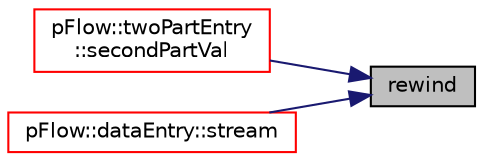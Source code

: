 digraph "rewind"
{
 // LATEX_PDF_SIZE
  edge [fontname="Helvetica",fontsize="10",labelfontname="Helvetica",labelfontsize="10"];
  node [fontname="Helvetica",fontsize="10",shape=record];
  rankdir="RL";
  Node1 [label="rewind",height=0.2,width=0.4,color="black", fillcolor="grey75", style="filled", fontcolor="black",tooltip="Rewind the stream so that it may be read again."];
  Node1 -> Node2 [dir="back",color="midnightblue",fontsize="10",style="solid",fontname="Helvetica"];
  Node2 [label="pFlow::twoPartEntry\l::secondPartVal",height=0.2,width=0.4,color="red", fillcolor="white", style="filled",URL="$classpFlow_1_1twoPartEntry.html#a2062a764da3c3b7d8e1c52418e2d3ed0",tooltip=" "];
  Node1 -> Node5 [dir="back",color="midnightblue",fontsize="10",style="solid",fontname="Helvetica"];
  Node5 [label="pFlow::dataEntry::stream",height=0.2,width=0.4,color="red", fillcolor="white", style="filled",URL="$classpFlow_1_1dataEntry.html#aec6909dffed34a3c8c286c344e4cf656",tooltip="access to token stream"];
}
